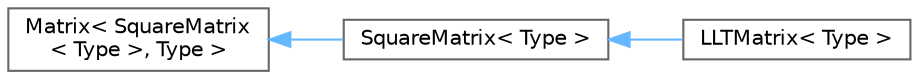 digraph "Graphical Class Hierarchy"
{
 // LATEX_PDF_SIZE
  bgcolor="transparent";
  edge [fontname=Helvetica,fontsize=10,labelfontname=Helvetica,labelfontsize=10];
  node [fontname=Helvetica,fontsize=10,shape=box,height=0.2,width=0.4];
  rankdir="LR";
  Node0 [id="Node000000",label="Matrix\< SquareMatrix\l\< Type \>, Type \>",height=0.2,width=0.4,color="grey40", fillcolor="white", style="filled",URL="$classFoam_1_1Matrix.html",tooltip=" "];
  Node0 -> Node1 [id="edge5067_Node000000_Node000001",dir="back",color="steelblue1",style="solid",tooltip=" "];
  Node1 [id="Node000001",label="SquareMatrix\< Type \>",height=0.2,width=0.4,color="grey40", fillcolor="white", style="filled",URL="$classFoam_1_1SquareMatrix.html",tooltip="A templated (N x N) square matrix of objects of <Type>, containing N*N elements, derived from Matrix."];
  Node1 -> Node2 [id="edge5068_Node000001_Node000002",dir="back",color="steelblue1",style="solid",tooltip=" "];
  Node2 [id="Node000002",label="LLTMatrix\< Type \>",height=0.2,width=0.4,color="grey40", fillcolor="white", style="filled",URL="$classFoam_1_1LLTMatrix.html",tooltip="Templated class to perform the Cholesky decomposition on a symmetric positive-definite matrix."];
}
